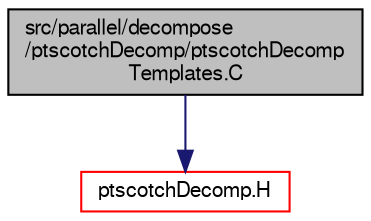 digraph "src/parallel/decompose/ptscotchDecomp/ptscotchDecompTemplates.C"
{
  bgcolor="transparent";
  edge [fontname="FreeSans",fontsize="10",labelfontname="FreeSans",labelfontsize="10"];
  node [fontname="FreeSans",fontsize="10",shape=record];
  Node0 [label="src/parallel/decompose\l/ptscotchDecomp/ptscotchDecomp\lTemplates.C",height=0.2,width=0.4,color="black", fillcolor="grey75", style="filled", fontcolor="black"];
  Node0 -> Node1 [color="midnightblue",fontsize="10",style="solid",fontname="FreeSans"];
  Node1 [label="ptscotchDecomp.H",height=0.2,width=0.4,color="red",URL="$a13043.html"];
}
